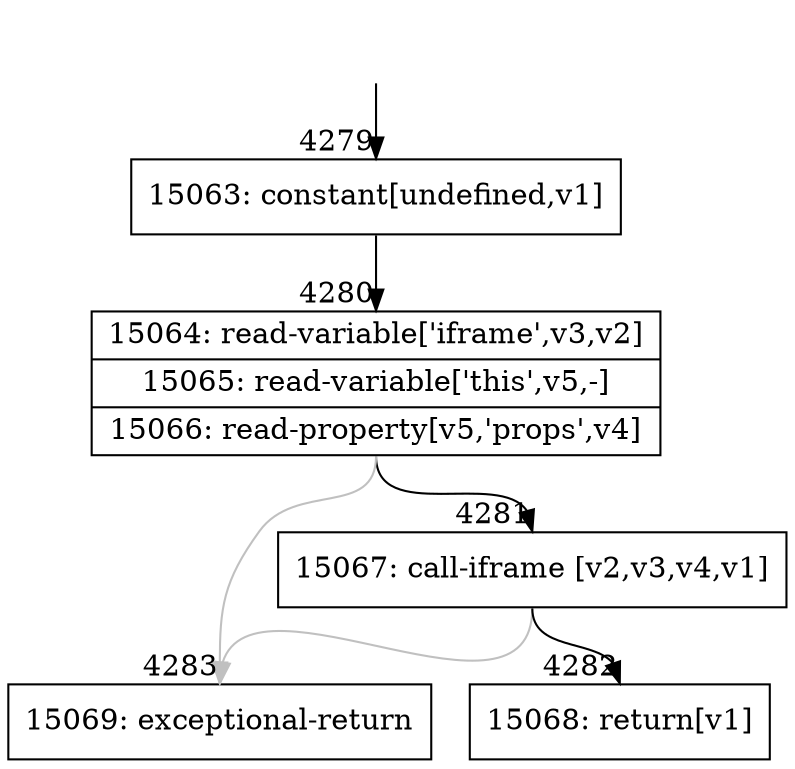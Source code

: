 digraph {
rankdir="TD"
BB_entry290[shape=none,label=""];
BB_entry290 -> BB4279 [tailport=s, headport=n, headlabel="    4279"]
BB4279 [shape=record label="{15063: constant[undefined,v1]}" ] 
BB4279 -> BB4280 [tailport=s, headport=n, headlabel="      4280"]
BB4280 [shape=record label="{15064: read-variable['iframe',v3,v2]|15065: read-variable['this',v5,-]|15066: read-property[v5,'props',v4]}" ] 
BB4280 -> BB4281 [tailport=s, headport=n, headlabel="      4281"]
BB4280 -> BB4283 [tailport=s, headport=n, color=gray, headlabel="      4283"]
BB4281 [shape=record label="{15067: call-iframe [v2,v3,v4,v1]}" ] 
BB4281 -> BB4282 [tailport=s, headport=n, headlabel="      4282"]
BB4281 -> BB4283 [tailport=s, headport=n, color=gray]
BB4282 [shape=record label="{15068: return[v1]}" ] 
BB4283 [shape=record label="{15069: exceptional-return}" ] 
//#$~ 8170
}
